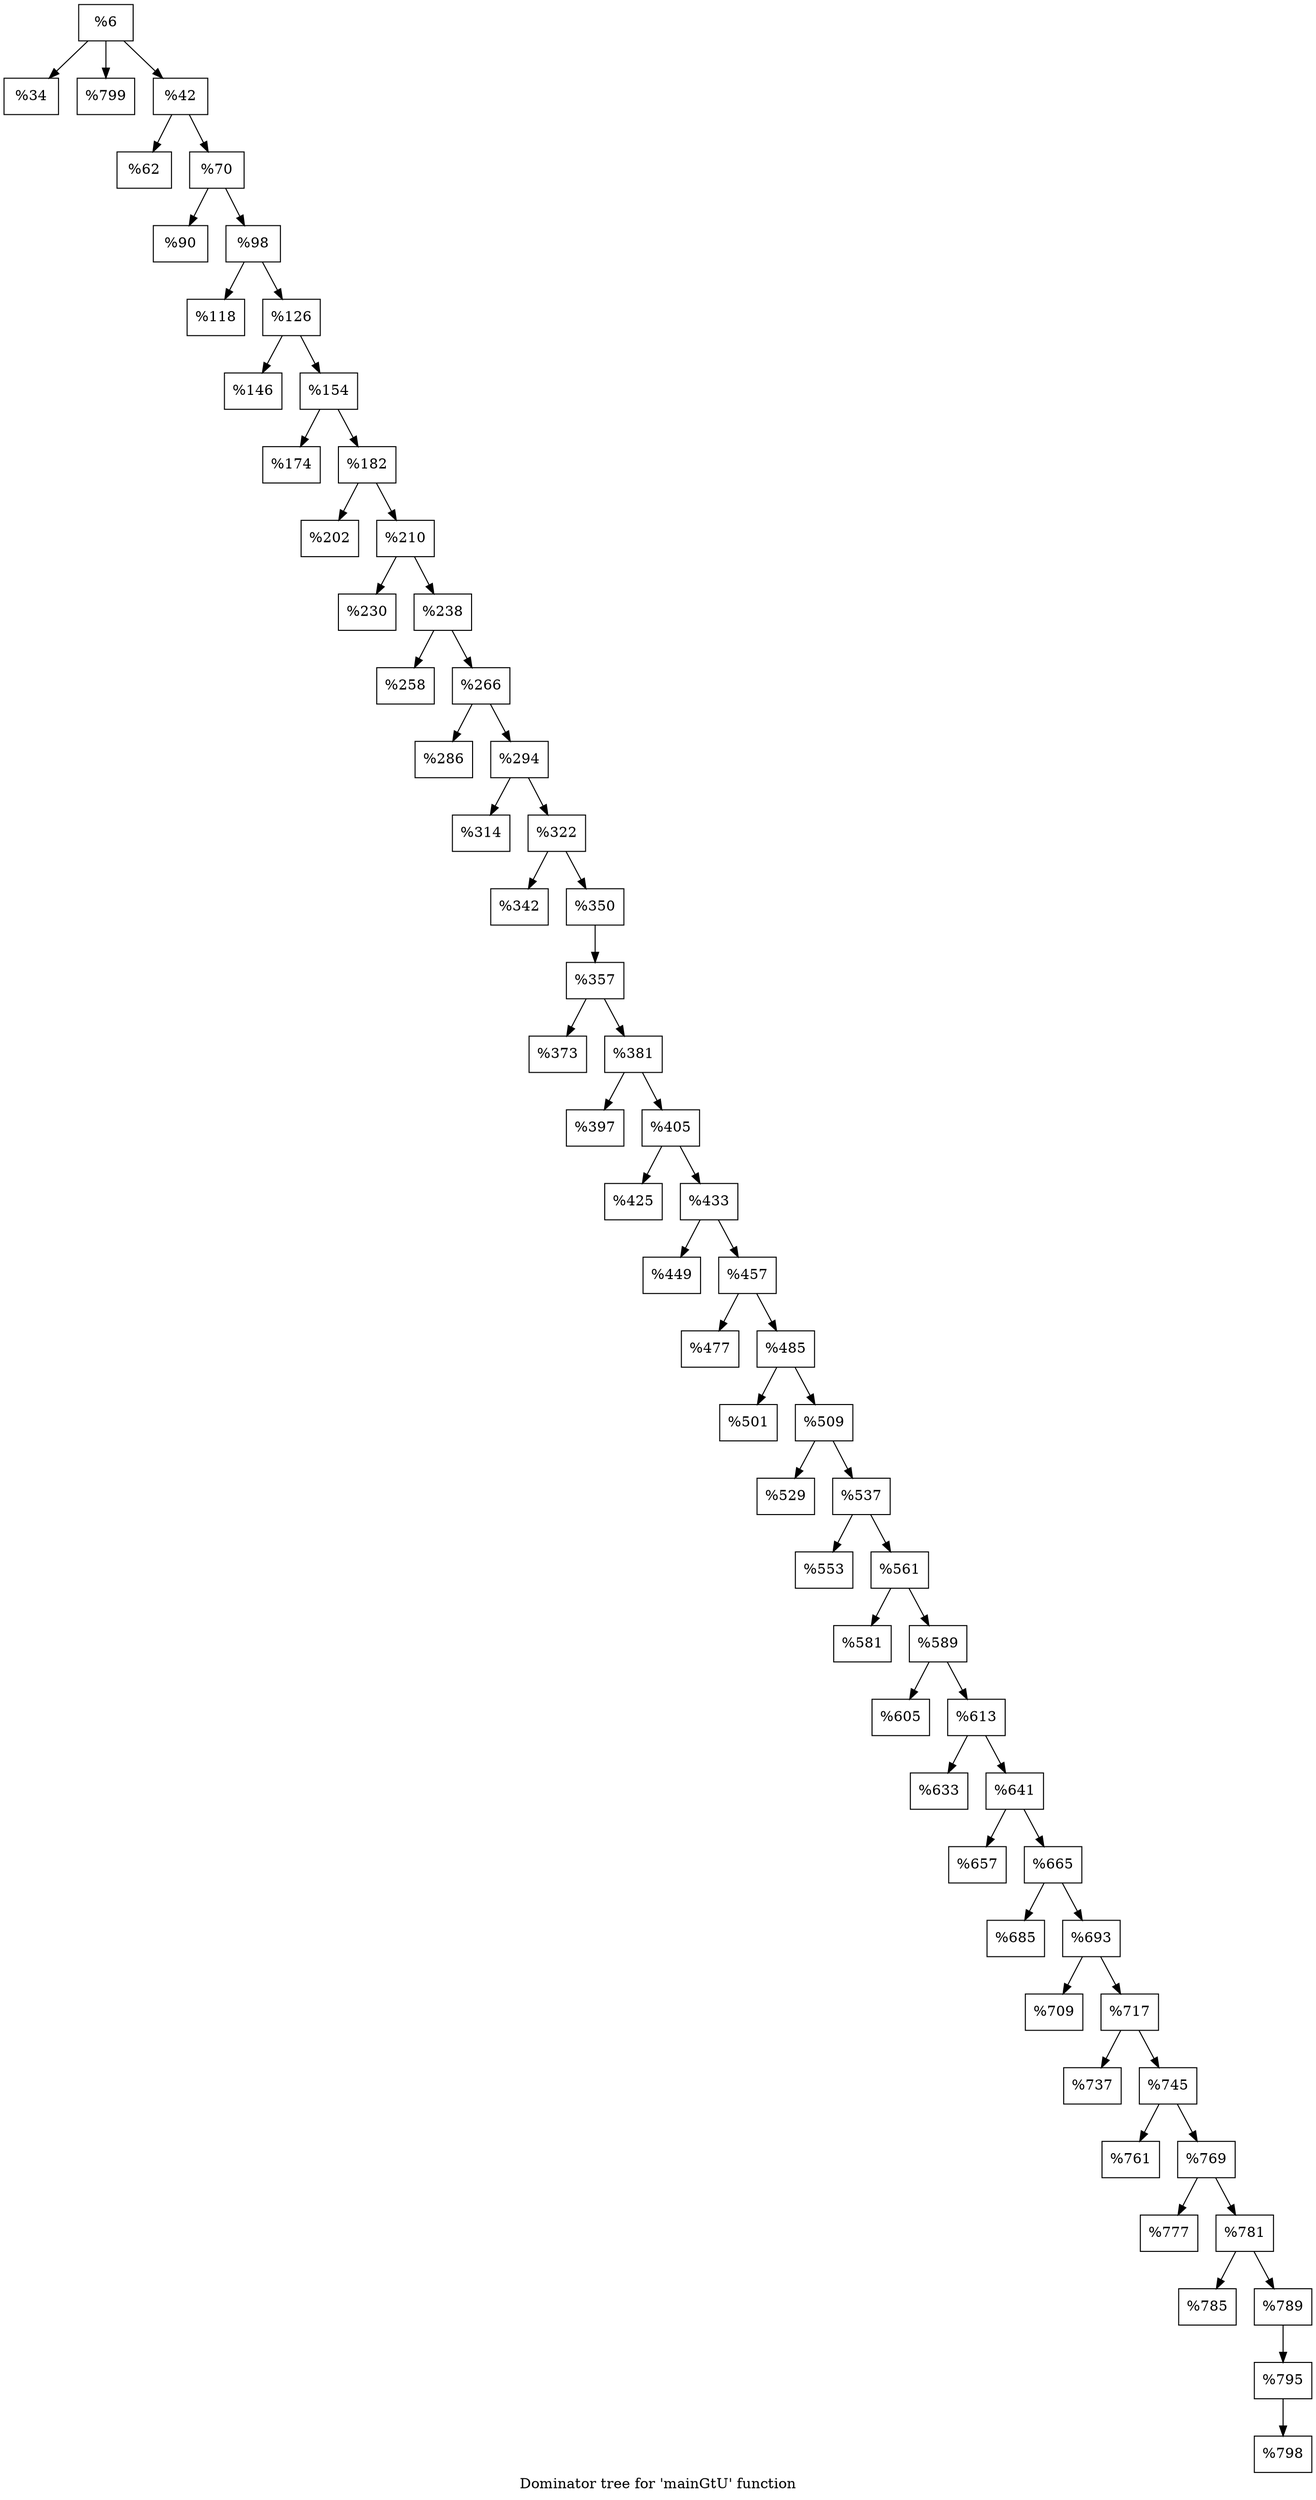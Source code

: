 digraph "Dominator tree for 'mainGtU' function" {
	label="Dominator tree for 'mainGtU' function";

	Node0x1e8dff0 [shape=record,label="{%6}"];
	Node0x1e8dff0 -> Node0x2198370;
	Node0x1e8dff0 -> Node0x1f2a470;
	Node0x1e8dff0 -> Node0x218c2b0;
	Node0x2198370 [shape=record,label="{%34}"];
	Node0x1f2a470 [shape=record,label="{%799}"];
	Node0x218c2b0 [shape=record,label="{%42}"];
	Node0x218c2b0 -> Node0x1eefba0;
	Node0x218c2b0 -> Node0x21613d0;
	Node0x1eefba0 [shape=record,label="{%62}"];
	Node0x21613d0 [shape=record,label="{%70}"];
	Node0x21613d0 -> Node0x20e6e20;
	Node0x21613d0 -> Node0x20c8c20;
	Node0x20e6e20 [shape=record,label="{%90}"];
	Node0x20c8c20 [shape=record,label="{%98}"];
	Node0x20c8c20 -> Node0x211e950;
	Node0x20c8c20 -> Node0x2073bc0;
	Node0x211e950 [shape=record,label="{%118}"];
	Node0x2073bc0 [shape=record,label="{%126}"];
	Node0x2073bc0 -> Node0x21907e0;
	Node0x2073bc0 -> Node0x1f2fe30;
	Node0x21907e0 [shape=record,label="{%146}"];
	Node0x1f2fe30 [shape=record,label="{%154}"];
	Node0x1f2fe30 -> Node0x214d980;
	Node0x1f2fe30 -> Node0x1f329f0;
	Node0x214d980 [shape=record,label="{%174}"];
	Node0x1f329f0 [shape=record,label="{%182}"];
	Node0x1f329f0 -> Node0x20ea800;
	Node0x1f329f0 -> Node0x220d190;
	Node0x20ea800 [shape=record,label="{%202}"];
	Node0x220d190 [shape=record,label="{%210}"];
	Node0x220d190 -> Node0x2181070;
	Node0x220d190 -> Node0x2187370;
	Node0x2181070 [shape=record,label="{%230}"];
	Node0x2187370 [shape=record,label="{%238}"];
	Node0x2187370 -> Node0x20bd6e0;
	Node0x2187370 -> Node0x21769d0;
	Node0x20bd6e0 [shape=record,label="{%258}"];
	Node0x21769d0 [shape=record,label="{%266}"];
	Node0x21769d0 -> Node0x2150550;
	Node0x21769d0 -> Node0x1fac8b0;
	Node0x2150550 [shape=record,label="{%286}"];
	Node0x1fac8b0 [shape=record,label="{%294}"];
	Node0x1fac8b0 -> Node0x20b8800;
	Node0x1fac8b0 -> Node0x22286e0;
	Node0x20b8800 [shape=record,label="{%314}"];
	Node0x22286e0 [shape=record,label="{%322}"];
	Node0x22286e0 -> Node0x202cd20;
	Node0x22286e0 -> Node0x2191420;
	Node0x202cd20 [shape=record,label="{%342}"];
	Node0x2191420 [shape=record,label="{%350}"];
	Node0x2191420 -> Node0x214b8c0;
	Node0x214b8c0 [shape=record,label="{%357}"];
	Node0x214b8c0 -> Node0x2173bc0;
	Node0x214b8c0 -> Node0x217d820;
	Node0x2173bc0 [shape=record,label="{%373}"];
	Node0x217d820 [shape=record,label="{%381}"];
	Node0x217d820 -> Node0x211d540;
	Node0x217d820 -> Node0x211fa80;
	Node0x211d540 [shape=record,label="{%397}"];
	Node0x211fa80 [shape=record,label="{%405}"];
	Node0x211fa80 -> Node0x216f9e0;
	Node0x211fa80 -> Node0x2166810;
	Node0x216f9e0 [shape=record,label="{%425}"];
	Node0x2166810 [shape=record,label="{%433}"];
	Node0x2166810 -> Node0x1fc3d90;
	Node0x2166810 -> Node0x216ec50;
	Node0x1fc3d90 [shape=record,label="{%449}"];
	Node0x216ec50 [shape=record,label="{%457}"];
	Node0x216ec50 -> Node0x1fc9d20;
	Node0x216ec50 -> Node0x217ecf0;
	Node0x1fc9d20 [shape=record,label="{%477}"];
	Node0x217ecf0 [shape=record,label="{%485}"];
	Node0x217ecf0 -> Node0x2182b20;
	Node0x217ecf0 -> Node0x217c360;
	Node0x2182b20 [shape=record,label="{%501}"];
	Node0x217c360 [shape=record,label="{%509}"];
	Node0x217c360 -> Node0x217fb50;
	Node0x217c360 -> Node0x210f750;
	Node0x217fb50 [shape=record,label="{%529}"];
	Node0x210f750 [shape=record,label="{%537}"];
	Node0x210f750 -> Node0x2201bd0;
	Node0x210f750 -> Node0x2174a90;
	Node0x2201bd0 [shape=record,label="{%553}"];
	Node0x2174a90 [shape=record,label="{%561}"];
	Node0x2174a90 -> Node0x1f8f5c0;
	Node0x2174a90 -> Node0x216fc30;
	Node0x1f8f5c0 [shape=record,label="{%581}"];
	Node0x216fc30 [shape=record,label="{%589}"];
	Node0x216fc30 -> Node0x1f02870;
	Node0x216fc30 -> Node0x22067f0;
	Node0x1f02870 [shape=record,label="{%605}"];
	Node0x22067f0 [shape=record,label="{%613}"];
	Node0x22067f0 -> Node0x2149680;
	Node0x22067f0 -> Node0x21950f0;
	Node0x2149680 [shape=record,label="{%633}"];
	Node0x21950f0 [shape=record,label="{%641}"];
	Node0x21950f0 -> Node0x20d0fb0;
	Node0x21950f0 -> Node0x21683d0;
	Node0x20d0fb0 [shape=record,label="{%657}"];
	Node0x21683d0 [shape=record,label="{%665}"];
	Node0x21683d0 -> Node0x221d4f0;
	Node0x21683d0 -> Node0x1ef0640;
	Node0x221d4f0 [shape=record,label="{%685}"];
	Node0x1ef0640 [shape=record,label="{%693}"];
	Node0x1ef0640 -> Node0x215fab0;
	Node0x1ef0640 -> Node0x2186ad0;
	Node0x215fab0 [shape=record,label="{%709}"];
	Node0x2186ad0 [shape=record,label="{%717}"];
	Node0x2186ad0 -> Node0x22229e0;
	Node0x2186ad0 -> Node0x218e890;
	Node0x22229e0 [shape=record,label="{%737}"];
	Node0x218e890 [shape=record,label="{%745}"];
	Node0x218e890 -> Node0x2220630;
	Node0x218e890 -> Node0x220bf50;
	Node0x2220630 [shape=record,label="{%761}"];
	Node0x220bf50 [shape=record,label="{%769}"];
	Node0x220bf50 -> Node0x22087b0;
	Node0x220bf50 -> Node0x20bdfb0;
	Node0x22087b0 [shape=record,label="{%777}"];
	Node0x20bdfb0 [shape=record,label="{%781}"];
	Node0x20bdfb0 -> Node0x1fb2360;
	Node0x20bdfb0 -> Node0x2071470;
	Node0x1fb2360 [shape=record,label="{%785}"];
	Node0x2071470 [shape=record,label="{%789}"];
	Node0x2071470 -> Node0x2205ad0;
	Node0x2205ad0 [shape=record,label="{%795}"];
	Node0x2205ad0 -> Node0x1fcb730;
	Node0x1fcb730 [shape=record,label="{%798}"];
}
